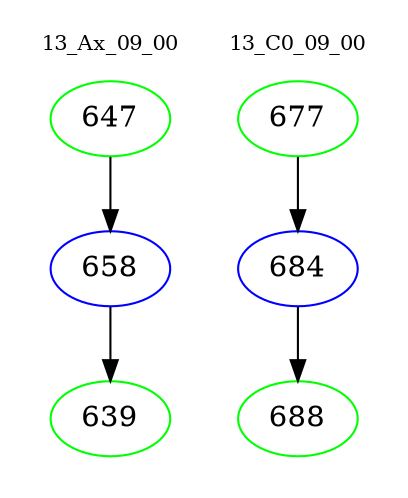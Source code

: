 digraph{
subgraph cluster_0 {
color = white
label = "13_Ax_09_00";
fontsize=10;
T0_647 [label="647", color="green"]
T0_647 -> T0_658 [color="black"]
T0_658 [label="658", color="blue"]
T0_658 -> T0_639 [color="black"]
T0_639 [label="639", color="green"]
}
subgraph cluster_1 {
color = white
label = "13_C0_09_00";
fontsize=10;
T1_677 [label="677", color="green"]
T1_677 -> T1_684 [color="black"]
T1_684 [label="684", color="blue"]
T1_684 -> T1_688 [color="black"]
T1_688 [label="688", color="green"]
}
}
